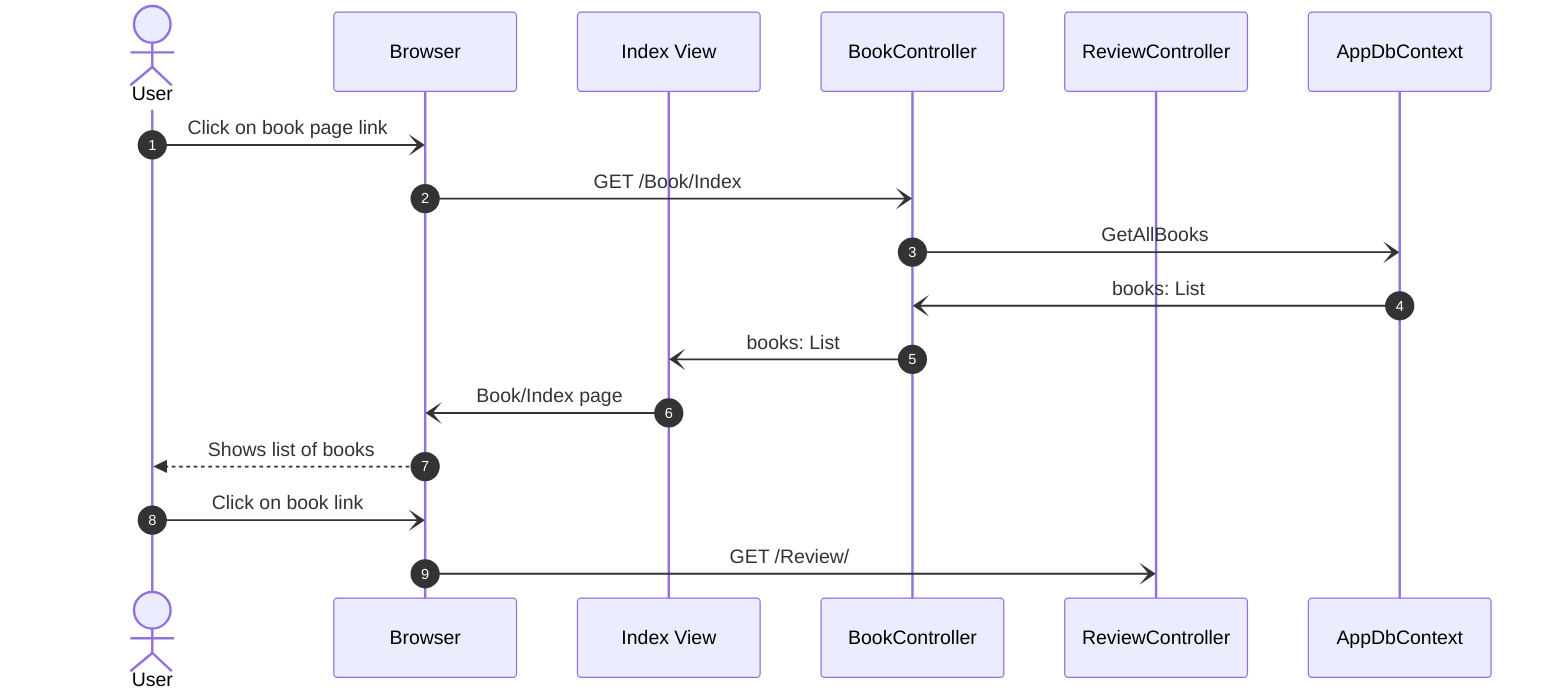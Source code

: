 sequenceDiagram
actor User
participant Browser
participant Index View
participant BookController
participant ReviewController
participant AppDbContext
autonumber

    User-)Browser: Click on book page link
    Browser-)BookController: GET /Book/Index
    BookController-)AppDbContext: GetAllBooks
    AppDbContext-)BookController: books: List
    BookController-)Index View: books: List
    Index View-)Browser: Book/Index page
    Browser-->>User: Shows list of books

    User-)Browser: Click on book link
    Browser-)ReviewController: GET /Review/